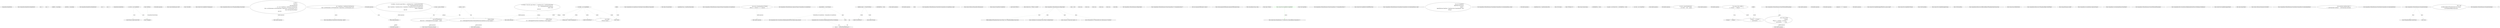 digraph  {
n6 [label="CommandLine.BaseAttribute", span=""];
n0 [cluster="CommandLine.BaseAttribute.BaseAttribute()", label="Entry CommandLine.BaseAttribute.BaseAttribute()", span="18-18"];
n1 [cluster="CommandLine.BaseAttribute.BaseAttribute()", label="min = -1", span="20-20"];
n2 [cluster="CommandLine.BaseAttribute.BaseAttribute()", label="max = -1", span="21-21"];
n3 [cluster="CommandLine.BaseAttribute.BaseAttribute()", label="helpText = string.Empty", span="22-22"];
n4 [cluster="CommandLine.BaseAttribute.BaseAttribute()", label="metaValue = string.Empty", span="23-23"];
n5 [cluster="CommandLine.BaseAttribute.BaseAttribute()", label="Exit CommandLine.BaseAttribute.BaseAttribute()", span="18-18"];
m0_1 [cluster="CommandLine.BaseAttribute.BaseAttribute()", file="ReflectionExtensions.cs", label="min = -1", span="18-18"];
m0_2 [cluster="CommandLine.BaseAttribute.BaseAttribute()", file="ReflectionExtensions.cs", label="max = -1", span="19-19"];
m0_4 [file="ReflectionExtensions.cs", label="CommandLine.BaseAttribute", span=""];
m2_18 [cluster="CommandLine.Tests.Unit.Attributes.HelpOptionAttributeFixture.Correct_input_not_activates_help()", file="UnParserExtensions.cs", label="var writer = new StringWriter()", span="77-77"];
m2_34 [cluster="lambda expression", file="UnParserExtensions.cs", label="Exit lambda expression", span="78-78"];
m2_29 [cluster="string.TrimEnd(params char[])", file="UnParserExtensions.cs", label="Entry string.TrimEnd(params char[])", span="0-0"];
m2_92 [cluster="Unk.doubQt", file="UnParserExtensions.cs", label="Entry Unk.doubQt", span=""];
m2_26 [cluster="System.Text.StringBuilder.TrailingSpaces()", file="UnParserExtensions.cs", label="Entry System.Text.StringBuilder.TrailingSpaces()", span="95-95"];
m2_114 [cluster="CommandLine.Infrastructure.FSharpOptionHelper.IsSome(object)", file="UnParserExtensions.cs", label="Entry CommandLine.Infrastructure.FSharpOptionHelper.IsSome(object)", span="52-52"];
m2_35 [cluster="lambda expression", file="UnParserExtensions.cs", label="Entry lambda expression", span="37-38"];
m2_36 [cluster="lambda expression", file="UnParserExtensions.cs", label="new { Specification = Specification.FromProperty(pi),\r\n                            Value = pi.GetValue(options, null).NormalizeValue(), PropertyValue = pi.GetValue(options, null) }", span="37-38"];
m2_37 [cluster="lambda expression", file="UnParserExtensions.cs", label="Exit lambda expression", span="37-38"];
m2_39 [cluster="System.Reflection.PropertyInfo.GetValue(object, object[])", file="UnParserExtensions.cs", label="Entry System.Reflection.PropertyInfo.GetValue(object, object[])", span="0-0"];
m2_38 [cluster="CommandLine.Core.Specification.FromProperty(System.Reflection.PropertyInfo)", file="UnParserExtensions.cs", label="Entry CommandLine.Core.Specification.FromProperty(System.Reflection.PropertyInfo)", span="105-105"];
m2_41 [cluster="lambda expression", file="UnParserExtensions.cs", label="Entry lambda expression", span="41-41"];
m2_40 [cluster="object.NormalizeValue()", file="UnParserExtensions.cs", label="Entry object.NormalizeValue()", span="115-115"];
m2_42 [cluster="lambda expression", file="UnParserExtensions.cs", label="i.Specification.Tag == SpecificationType.Option", span="41-41"];
m2_43 [cluster="lambda expression", file="UnParserExtensions.cs", label="Exit lambda expression", span="41-41"];
m2_44 [cluster="lambda expression", file="UnParserExtensions.cs", label="Entry lambda expression", span="46-46"];
m2_94 [cluster="CommandLine.UnParserExtensions.SeperatorOrSpace(CommandLine.Core.Specification)", file="UnParserExtensions.cs", label="Entry CommandLine.UnParserExtensions.SeperatorOrSpace(CommandLine.Core.Specification)", span="94-94"];
m2_95 [cluster="CommandLine.UnParserExtensions.SeperatorOrSpace(CommandLine.Core.Specification)", file="UnParserExtensions.cs", label="return (spec as OptionSpecification).ToMaybe()\r\n                .Return(o => o.Separator != '\0' ? o.Separator : ' ', ' ');", span="96-97"];
m2_96 [cluster="CommandLine.UnParserExtensions.SeperatorOrSpace(CommandLine.Core.Specification)", file="UnParserExtensions.cs", label="Exit CommandLine.UnParserExtensions.SeperatorOrSpace(CommandLine.Core.Specification)", span="94-94"];
m2_56 [cluster="CommandLine.Tests.Unit.Attributes.HelpOptionAttributeFixture.Explicit_help_activation()", file="UnParserExtensions.cs", label="string helpText = writer.ToString()", span="114-114"];
m2_57 [cluster="CommandLine.Tests.Unit.Attributes.HelpOptionAttributeFixture.Explicit_help_activation()", file="UnParserExtensions.cs", label="(helpText.Length > 0).Should().BeTrue()", span="115-115"];
m2_58 [cluster="CommandLine.Tests.Unit.Attributes.HelpOptionAttributeFixture.Explicit_help_activation()", file="UnParserExtensions.cs", label="Exit CommandLine.Tests.Unit.Attributes.HelpOptionAttributeFixture.Explicit_help_activation()", span="104-104"];
m2_60 [cluster="lambda expression", file="UnParserExtensions.cs", label="with.HelpWriter = writer", span="108-108"];
m2_62 [cluster="CommandLine.UnParserExtensions.FormatValue(CommandLine.Core.Specification, object)", file="UnParserExtensions.cs", label="CommandLine.Tests.Unit.Attributes.HelpOptionAttributeFixture.MockOptions", span=""];
m2_64 [cluster="CommandLine.UnParserExtensions.FormatValue(CommandLine.Core.Specification, object)", file="UnParserExtensions.cs", label=writer, span=""];
m2_67 [cluster="CommandLine.UnParserExtensions.FormatValue(CommandLine.Core.Specification, object)", file="UnParserExtensions.cs", label="builder.TrimEndIfMatch(' ')", span="77-77"];
m2_68 [cluster="CommandLine.UnParserExtensions.FormatValue(CommandLine.Core.Specification, object)", file="UnParserExtensions.cs", label="return builder.ToString();", span="80-80"];
m2_59 [cluster="lambda expression", file="UnParserExtensions.cs", label="Entry lambda expression", span="108-108"];
m2_61 [cluster="lambda expression", file="UnParserExtensions.cs", label="Exit lambda expression", span="108-108"];
m2_65 [cluster="CommandLine.UnParserExtensions.FormatValue(CommandLine.Core.Specification, object)", file="UnParserExtensions.cs", label=writer, span=""];
m2_69 [cluster="CommandLine.UnParserExtensions.FormatValue(CommandLine.Core.Specification, object)", file="UnParserExtensions.cs", label="Exit CommandLine.UnParserExtensions.FormatValue(CommandLine.Core.Specification, object)", span="62-62"];
m2_73 [cluster="System.Collections.IEnumerable.GetEnumerator()", file="UnParserExtensions.cs", label="Entry System.Collections.IEnumerable.GetEnumerator()", span="0-0"];
m2_25 [cluster="System.IO.StringWriter.StringWriter()", file="UnParserExtensions.cs", label="Entry System.IO.StringWriter.StringWriter()", span="0-0"];
m2_21 [cluster="CommandLine.Tests.Unit.Attributes.HelpOptionAttributeFixture.Correct_input_not_activates_help()", file="UnParserExtensions.cs", label="result.Should().BeTrue()", span="82-82"];
m2_75 [cluster="System.Func<T, TResult>.Invoke(T)", file="UnParserExtensions.cs", label="Entry System.Func<T, TResult>.Invoke(T)", span="0-0"];
m2_116 [cluster="CommandLine.UnParserExtensions.IsEmpty(object)", file="UnParserExtensions.cs", label="Entry CommandLine.UnParserExtensions.IsEmpty(object)", span="126-126"];
m2_117 [cluster="CommandLine.UnParserExtensions.IsEmpty(object)", file="UnParserExtensions.cs", label="value == null", span="128-128"];
m2_119 [cluster="CommandLine.UnParserExtensions.IsEmpty(object)", file="UnParserExtensions.cs", label="ReflectionHelper.IsFSharpOptionType(value.GetType()) && !FSharpOptionHelper.IsSome(value)", span="129-129"];
m2_121 [cluster="CommandLine.UnParserExtensions.IsEmpty(object)", file="UnParserExtensions.cs", label="value is ValueType && value.Equals(value.GetType().GetDefaultValue())", span="130-130"];
m2_123 [cluster="CommandLine.UnParserExtensions.IsEmpty(object)", file="UnParserExtensions.cs", label="value is string && ((string)value).Length == 0", span="131-131"];
m2_125 [cluster="CommandLine.UnParserExtensions.IsEmpty(object)", file="UnParserExtensions.cs", label="value is IEnumerable && !((IEnumerable)value).GetEnumerator().MoveNext()", span="132-132"];
m2_118 [cluster="CommandLine.UnParserExtensions.IsEmpty(object)", file="UnParserExtensions.cs", label="return true;", span="128-128"];
m2_120 [cluster="CommandLine.UnParserExtensions.IsEmpty(object)", file="UnParserExtensions.cs", label="return true;", span="129-129"];
m2_122 [cluster="CommandLine.UnParserExtensions.IsEmpty(object)", file="UnParserExtensions.cs", label="return true;", span="130-130"];
m2_124 [cluster="CommandLine.UnParserExtensions.IsEmpty(object)", file="UnParserExtensions.cs", label="return true;", span="131-131"];
m2_126 [cluster="CommandLine.UnParserExtensions.IsEmpty(object)", file="UnParserExtensions.cs", label="return true;", span="132-132"];
m2_127 [cluster="CommandLine.UnParserExtensions.IsEmpty(object)", file="UnParserExtensions.cs", label="return false;", span="133-133"];
m2_128 [cluster="CommandLine.UnParserExtensions.IsEmpty(object)", file="UnParserExtensions.cs", label="Exit CommandLine.UnParserExtensions.IsEmpty(object)", span="126-126"];
m2_22 [cluster="CommandLine.Tests.Unit.Attributes.HelpOptionAttributeFixture.Correct_input_not_activates_help()", file="UnParserExtensions.cs", label="writer.ToString().Length.Should().Be(0)", span="83-83"];
m2_0 [cluster="CommandLine.UnParserExtensions.FormatCommandLine<T>(CommandLine.Parser, T)", file="UnParserExtensions.cs", label="Entry CommandLine.UnParserExtensions.FormatCommandLine<T>(CommandLine.Parser, T)", span="24-24"];
m2_3 [cluster="CommandLine.UnParserExtensions.FormatCommandLine<T>(CommandLine.Parser, T)", file="UnParserExtensions.cs", label="var type = options.GetType()", span="28-28"];
m2_1 [cluster="CommandLine.UnParserExtensions.FormatCommandLine<T>(CommandLine.Parser, T)", file="UnParserExtensions.cs", label="options == null", span="26-26"];
m2_2 [cluster="CommandLine.UnParserExtensions.FormatCommandLine<T>(CommandLine.Parser, T)", file="UnParserExtensions.cs", label="throw new ArgumentNullException(''options'');", span="26-26"];
m2_4 [cluster="CommandLine.UnParserExtensions.FormatCommandLine<T>(CommandLine.Parser, T)", file="UnParserExtensions.cs", label="var builder = new StringBuilder()", span="29-29"];
m2_5 [cluster="CommandLine.UnParserExtensions.FormatCommandLine<T>(CommandLine.Parser, T)", file="UnParserExtensions.cs", label="type.GetVerbSpecification()\r\n                .Return(verb => builder.Append(verb.Name).Append(' '), builder)", span="31-32"];
m2_6 [cluster="CommandLine.UnParserExtensions.FormatCommandLine<T>(CommandLine.Parser, T)", file="UnParserExtensions.cs", label="var specs =\r\n                from info in\r\n                    type.GetSpecifications(\r\n                        pi => new { Specification = Specification.FromProperty(pi),\r\n                            Value = pi.GetValue(options, null).NormalizeValue(), PropertyValue = pi.GetValue(options, null) })\r\n                where !info.PropertyValue.IsEmpty()\r\n                select info", span="34-40"];
m2_7 [cluster="CommandLine.UnParserExtensions.FormatCommandLine<T>(CommandLine.Parser, T)", file="UnParserExtensions.cs", label="var optSpecs = from info in specs.Where(i => i.Specification.Tag == SpecificationType.Option)\r\n                let o = (OptionSpecification)info.Specification\r\n                where o.TargetType != TargetType.Switch || (o.TargetType == TargetType.Switch && ((bool)info.Value))\r\n                orderby o.UniqueName()\r\n                select info", span="41-45"];
m2_8 [cluster="CommandLine.UnParserExtensions.FormatCommandLine<T>(CommandLine.Parser, T)", file="UnParserExtensions.cs", label="var valSpecs = from info in specs.Where(i => i.Specification.Tag == SpecificationType.Value)\r\n                let v = (ValueSpecification)info.Specification\r\n                orderby v.Index\r\n                select info", span="46-49"];
m2_9 [cluster="CommandLine.UnParserExtensions.FormatCommandLine<T>(CommandLine.Parser, T)", file="UnParserExtensions.cs", label="optSpecs.ForEach(\r\n                opt => builder.Append(FormatOption((OptionSpecification)opt.Specification, opt.Value)).Append(' '))", span="51-52"];
m2_10 [cluster="CommandLine.UnParserExtensions.FormatCommandLine<T>(CommandLine.Parser, T)", file="UnParserExtensions.cs", label="!valSpecs.Any() || builder.TrailingSpaces() > 1", span="53-53"];
m2_15 [cluster="System.ArgumentNullException.ArgumentNullException(string)", file="UnParserExtensions.cs", label="Entry System.ArgumentNullException.ArgumentNullException(string)", span="0-0"];
m2_87 [cluster="string.Replace(string, string)", file="UnParserExtensions.cs", label="Entry string.Replace(string, string)", span="0-0"];
m2_16 [cluster="object.GetType()", file="UnParserExtensions.cs", label="Entry object.GetType()", span="0-0"];
m2_17 [cluster="System.Text.StringBuilder.StringBuilder()", color=green, community=0, file="UnParserExtensions.cs", label="Entry System.Text.StringBuilder.StringBuilder()", prediction=0, span="0-0"];
m2_20 [cluster="System.Type.GetSpecifications<T>(System.Func<System.Reflection.PropertyInfo, T>)", file="UnParserExtensions.cs", label="Entry System.Type.GetSpecifications<T>(System.Func<System.Reflection.PropertyInfo, T>)", span="16-16"];
m2_19 [cluster="Unk.Return", file="UnParserExtensions.cs", label="Entry Unk.Return", span=""];
m2_23 [cluster="Unk.UniqueName", file="UnParserExtensions.cs", label="Entry Unk.UniqueName", span=""];
m2_14 [cluster="CommandLine.UnParserExtensions.FormatCommandLine<T>(CommandLine.Parser, T)", file="UnParserExtensions.cs", label="Exit CommandLine.UnParserExtensions.FormatCommandLine<T>(CommandLine.Parser, T)", span="24-24"];
m2_27 [cluster="System.Text.StringBuilder.TrimEndIfMatch(char)", file="UnParserExtensions.cs", label="Entry System.Text.StringBuilder.TrimEndIfMatch(char)", span="87-87"];
m2_100 [cluster="CommandLine.UnParserExtensions.FormatOption(CommandLine.Core.OptionSpecification, object)", file="UnParserExtensions.cs", label="Entry CommandLine.UnParserExtensions.FormatOption(CommandLine.Core.OptionSpecification, object)", span="100-100"];
m2_101 [cluster="CommandLine.UnParserExtensions.FormatOption(CommandLine.Core.OptionSpecification, object)", file="UnParserExtensions.cs", label="return new StringBuilder()\r\n                    .Append(spec.FormatName())\r\n                    .Append(' ')\r\n                    .AppendWhen(spec.TargetType != TargetType.Switch, FormatValue(spec, value))\r\n                .ToString();", span="102-106"];
m2_102 [cluster="CommandLine.UnParserExtensions.FormatOption(CommandLine.Core.OptionSpecification, object)", file="UnParserExtensions.cs", label="Exit CommandLine.UnParserExtensions.FormatOption(CommandLine.Core.OptionSpecification, object)", span="100-100"];
m2_46 [cluster="lambda expression", file="UnParserExtensions.cs", label="Exit lambda expression", span="46-46"];
m2_45 [cluster="lambda expression", file="UnParserExtensions.cs", label="i.Specification.Tag == SpecificationType.Value", span="46-46"];
m2_91 [cluster="Unk.Contains", file="UnParserExtensions.cs", label="Entry Unk.Contains", span=""];
m2_82 [cluster="T.ToMaybe<T>()", file="UnParserExtensions.cs", label="Entry T.ToMaybe<T>()", span="249-249"];
m2_86 [cluster="string.Contains(string)", file="UnParserExtensions.cs", label="Entry string.Contains(string)", span="0-0"];
m2_31 [cluster="Unk.Be", file="UnParserExtensions.cs", label="Entry Unk.Be", span=""];
m2_48 [cluster="lambda expression", file="UnParserExtensions.cs", label="with.HelpWriter = writer", span="91-91"];
m2_53 [cluster="CommandLine.Tests.Unit.Attributes.HelpOptionAttributeFixture.Explicit_help_activation()", file="UnParserExtensions.cs", label="var parser = new Parser(with => with.HelpWriter = writer)", span="108-108"];
m2_30 [cluster="System.IO.StringWriter.ToString()", file="UnParserExtensions.cs", label="Entry System.IO.StringWriter.ToString()", span="0-0"];
m2_47 [cluster="lambda expression", file="UnParserExtensions.cs", label="Entry lambda expression", span="91-91"];
m2_52 [cluster="CommandLine.Tests.Unit.Attributes.HelpOptionAttributeFixture.Explicit_help_activation()", file="UnParserExtensions.cs", label="var writer = new StringWriter()", span="107-107"];
m2_32 [cluster="lambda expression", file="UnParserExtensions.cs", label="Entry lambda expression", span="78-78"];
m2_49 [cluster="lambda expression", file="UnParserExtensions.cs", label="Exit lambda expression", span="91-91"];
m2_54 [cluster="CommandLine.Tests.Unit.Attributes.HelpOptionAttributeFixture.Explicit_help_activation()", file="UnParserExtensions.cs", label="var result = parser.ParseArguments(\r\n                    new string[] { ''--help'' }, options)", span="109-110"];
m2_77 [cluster="lambda expression", file="UnParserExtensions.cs", label="sep == ' ' ? FormatWithQuotesIfString(v) : v", span="73-73"];
m2_76 [cluster="lambda expression", file="UnParserExtensions.cs", label="Entry lambda expression", span="72-73"];
m2_78 [cluster="lambda expression", file="UnParserExtensions.cs", label="Exit lambda expression", span="72-73"];
m2_84 [cluster="lambda expression", file="UnParserExtensions.cs", label="v.Contains(''\'''') ? v.Replace(''\'''', ''\\\'''') : v", span="86-86"];
m2_89 [cluster="lambda expression", file="UnParserExtensions.cs", label="v.Contains(' ') || v.Contains(''\'''')\r\n                    ? ''\''''.JoinTo(doubQt(v), ''\'''') : v", span="90-91"];
m2_88 [cluster="lambda expression", file="UnParserExtensions.cs", label="Entry lambda expression", span="90-91"];
m2_83 [cluster="lambda expression", file="UnParserExtensions.cs", label="Entry lambda expression", span="85-86"];
m2_85 [cluster="lambda expression", file="UnParserExtensions.cs", label="Exit lambda expression", span="85-86"];
m2_90 [cluster="lambda expression", file="UnParserExtensions.cs", label="Exit lambda expression", span="90-91"];
m2_97 [cluster="lambda expression", file="UnParserExtensions.cs", label="Entry lambda expression", span="97-97"];
m2_98 [cluster="lambda expression", file="UnParserExtensions.cs", label="o.Separator != '\0' ? o.Separator : ' '", span="97-97"];
m2_99 [cluster="lambda expression", file="UnParserExtensions.cs", label="Exit lambda expression", span="97-97"];
m2_33 [cluster="Unk.Append", file="UnParserExtensions.cs", label="Entry Unk.Append", span=""];
m2_104 [cluster="System.Text.StringBuilder.AppendWhen(bool, params string[])", file="UnParserExtensions.cs", label="Entry System.Text.StringBuilder.AppendWhen(bool, params string[])", span="9-9"];
m2_11 [cluster="CommandLine.UnParserExtensions.FormatCommandLine<T>(CommandLine.Parser, T)", file="UnParserExtensions.cs", label="builder.TrimEndIfMatch(' ')", span="54-54"];
m2_28 [cluster="System.Text.StringBuilder.ToString()", file="UnParserExtensions.cs", label="Entry System.Text.StringBuilder.ToString()", span="0-0"];
m2_50 [cluster="Unk.FormatOption", file="UnParserExtensions.cs", label="Entry Unk.FormatOption", span=""];
m2_51 [cluster="System.Text.StringBuilder.Append(string)", file="UnParserExtensions.cs", label="Entry System.Text.StringBuilder.Append(string)", span="0-0"];
m2_55 [cluster="Unk.FormatValue", file="UnParserExtensions.cs", label="Entry Unk.FormatValue", span=""];
m2_113 [cluster="CommandLine.Infrastructure.ReflectionHelper.IsFSharpOptionType(System.Type)", file="UnParserExtensions.cs", label="Entry CommandLine.Infrastructure.ReflectionHelper.IsFSharpOptionType(System.Type)", span="35-35"];
m2_129 [cluster="System.Type.GetDefaultValue()", file="UnParserExtensions.cs", label="Entry System.Type.GetDefaultValue()", span="119-119"];
m2_115 [cluster="CommandLine.Infrastructure.FSharpOptionHelper.ValueOf(object)", file="UnParserExtensions.cs", label="Entry CommandLine.Infrastructure.FSharpOptionHelper.ValueOf(object)", span="39-39"];
m2_12 [cluster="CommandLine.UnParserExtensions.FormatCommandLine<T>(CommandLine.Parser, T)", file="UnParserExtensions.cs", label="valSpecs.ForEach(\r\n                val => builder.Append(FormatValue(val.Specification, val.Value)).Append(' '))", span="55-56"];
m2_13 [cluster="CommandLine.UnParserExtensions.FormatCommandLine<T>(CommandLine.Parser, T)", file="UnParserExtensions.cs", label="return builder\r\n                .ToString().TrimEnd(' ');", span="58-59"];
m2_93 [cluster="string.JoinTo(params string[])", file="UnParserExtensions.cs", label="Entry string.JoinTo(params string[])", span="45-45"];
m2_72 [cluster="CommandLine.Core.Specification.SeperatorOrSpace()", file="UnParserExtensions.cs", label="Entry CommandLine.Core.Specification.SeperatorOrSpace()", span="94-94"];
m2_103 [cluster="CommandLine.Core.OptionSpecification.FormatName()", file="UnParserExtensions.cs", label="Entry CommandLine.Core.OptionSpecification.FormatName()", span="109-109"];
m2_70 [cluster="CommandLine.UnParserExtensions.FormatWithQuotesIfString(object)", file="UnParserExtensions.cs", label="Entry CommandLine.UnParserExtensions.FormatWithQuotesIfString(object)", span="83-83"];
m2_79 [cluster="CommandLine.UnParserExtensions.FormatWithQuotesIfString(object)", file="UnParserExtensions.cs", label="Func<string, string> doubQt = v\r\n                => v.Contains(''\'''') ? v.Replace(''\'''', ''\\\'''') : v", span="85-86"];
m2_80 [cluster="CommandLine.UnParserExtensions.FormatWithQuotesIfString(object)", file="UnParserExtensions.cs", label="return (value as string)\r\n                .ToMaybe()\r\n                .Return(v => v.Contains(' ') || v.Contains(''\'''')\r\n                    ? ''\''''.JoinTo(doubQt(v), ''\'''') : v, value);", span="88-91"];
m2_81 [cluster="CommandLine.UnParserExtensions.FormatWithQuotesIfString(object)", file="UnParserExtensions.cs", label="Exit CommandLine.UnParserExtensions.FormatWithQuotesIfString(object)", span="83-83"];
m2_24 [cluster="CommandLine.Tests.Unit.Attributes.HelpOptionAttributeFixture.MockOptions.MockOptions()", file="UnParserExtensions.cs", label="Entry CommandLine.Tests.Unit.Attributes.HelpOptionAttributeFixture.MockOptions.MockOptions()", span="43-43"];
m2_71 [cluster="System.Text.StringBuilder.Append(object)", file="UnParserExtensions.cs", label="Entry System.Text.StringBuilder.Append(object)", span="0-0"];
m2_130 [cluster="object.Equals(object)", file="UnParserExtensions.cs", label="Entry object.Equals(object)", span="0-0"];
m2_74 [cluster="System.Collections.IEnumerator.MoveNext()", file="UnParserExtensions.cs", label="Entry System.Collections.IEnumerator.MoveNext()", span="0-0"];
m2_105 [cluster="CommandLine.UnParserExtensions.FormatName(CommandLine.Core.OptionSpecification)", file="UnParserExtensions.cs", label="Entry CommandLine.UnParserExtensions.FormatName(CommandLine.Core.OptionSpecification)", span="109-109"];
m2_106 [cluster="CommandLine.UnParserExtensions.FormatName(CommandLine.Core.OptionSpecification)", file="UnParserExtensions.cs", label="return optionSpec.LongName.Length > 0\r\n                ? ''--''.JoinTo(optionSpec.LongName) : ''-''.JoinTo(optionSpec.ShortName);", span="111-112"];
m2_107 [cluster="CommandLine.UnParserExtensions.FormatName(CommandLine.Core.OptionSpecification)", file="UnParserExtensions.cs", label="Exit CommandLine.UnParserExtensions.FormatName(CommandLine.Core.OptionSpecification)", span="109-109"];
m2_108 [cluster="CommandLine.UnParserExtensions.NormalizeValue(object)", file="UnParserExtensions.cs", label="Entry CommandLine.UnParserExtensions.NormalizeValue(object)", span="115-115"];
m2_109 [cluster="CommandLine.UnParserExtensions.NormalizeValue(object)", file="UnParserExtensions.cs", label="value != null\r\n                && ReflectionHelper.IsFSharpOptionType(value.GetType())\r\n                && FSharpOptionHelper.IsSome(value)", span="117-119"];
m2_110 [cluster="CommandLine.UnParserExtensions.NormalizeValue(object)", file="UnParserExtensions.cs", label="return FSharpOptionHelper.ValueOf(value);", span="121-121"];
m2_111 [cluster="CommandLine.UnParserExtensions.NormalizeValue(object)", file="UnParserExtensions.cs", label="return value;", span="123-123"];
m2_112 [cluster="CommandLine.UnParserExtensions.NormalizeValue(object)", file="UnParserExtensions.cs", label="Exit CommandLine.UnParserExtensions.NormalizeValue(object)", span="115-115"];
m2_131 [file="UnParserExtensions.cs", label=builder, span=""];
m2_132 [file="UnParserExtensions.cs", label=T, span=""];
m2_133 [file="UnParserExtensions.cs", label=sep, span=""];
m2_134 [file="UnParserExtensions.cs", label=doubQt, span=""];
m2_18 -> m2_33  [color=darkseagreen4, key=1, label=writer, style=dashed];
m2_18 -> m2_22  [color=darkseagreen4, key=1, label=writer, style=dashed];
m2_36 -> m2_39  [color=darkseagreen4, key=1, label=options, style=dashed];
m2_37 -> m2_41  [color=darkseagreen4, key=1, label=writer, style=dashed];
m2_41 -> m2_43  [color=darkseagreen4, key=1, label=helpText, style=dashed];
m2_95 -> m2_97  [color=darkseagreen4, key=1, label="lambda expression", style=dashed];
m2_56 -> m2_58  [color=darkseagreen4, key=1, label="CommandLine.Core.Specification", style=dashed];
m2_56 -> m2_62  [color=darkseagreen4, key=1, label="CommandLine.Core.Specification", style=dashed];
m2_56 -> m2_64  [color=darkseagreen4, key=1, label=object, style=dashed];
m2_57 -> m2_67  [color=darkseagreen4, key=1, label=builder, style=dashed];
m2_57 -> m2_68  [color=darkseagreen4, key=1, label=builder, style=dashed];
m2_62 -> m2_77  [color=darkseagreen4, key=1, label=sep, style=dashed];
m2_116 -> m2_119  [color=darkseagreen4, key=1, label=object, style=dashed];
m2_116 -> m2_121  [color=darkseagreen4, key=1, label=object, style=dashed];
m2_116 -> m2_123  [color=darkseagreen4, key=1, label=object, style=dashed];
m2_116 -> m2_125  [color=darkseagreen4, key=1, label=object, style=dashed];
m2_3 -> m2_5  [color=darkseagreen4, key=1, label=type, style=dashed];
m2_1 -> m2_5  [color=darkseagreen4, key=1, label=help, style=dashed];
m2_1 -> m2_9  [color=darkseagreen4, key=1, label=help, style=dashed];
m2_4 -> m2_31  [color=darkseagreen4, key=1, label=builder, style=dashed];
m2_4 -> m2_9  [color=darkseagreen4, key=1, label=builder, style=dashed];
m2_4 -> m2_10  [color=darkseagreen4, key=1, label=builder, style=dashed];
m2_4 -> m2_11  [color=darkseagreen4, key=1, label=builder, style=dashed];
m2_4 -> m2_12  [color=darkseagreen4, key=1, label=builder, style=dashed];
m2_4 -> m2_13  [color=darkseagreen4, key=1, label=builder, style=dashed];
m2_5 -> m2_30  [color=darkseagreen4, key=1, label="lambda expression", style=dashed];
m2_6 -> m2_35  [color=darkseagreen4, key=1, label="lambda expression", style=dashed];
m2_7 -> m2_41  [color=darkseagreen4, key=1, label="lambda expression", style=dashed];
m2_7 -> m2_9  [color=darkseagreen4, key=1, label=optSpecs, style=dashed];
m2_8 -> m2_44  [color=darkseagreen4, key=1, label="lambda expression", style=dashed];
m2_8 -> m2_10  [color=darkseagreen4, key=1, label=valSpecs, style=dashed];
m2_8 -> m2_12  [color=darkseagreen4, key=1, label=valSpecs, style=dashed];
m2_9 -> m2_47  [color=darkseagreen4, key=1, label="lambda expression", style=dashed];
m2_17 -> m2_20  [color=green, key=1, label=options, style=dashed];
m2_19 -> m2_33  [color=darkseagreen4, key=1, label="CommandLine.ParserSettings", style=dashed];
m2_70 -> m2_80  [color=darkseagreen4, key=1, label=object, style=dashed];
m2_79 -> m2_84  [color=darkseagreen4, key=1, label=string, style=dashed];
m2_79 -> m2_89  [color=darkseagreen4, key=1, label=doubQt, style=dashed];
m2_80 -> m2_88  [color=darkseagreen4, key=1, label="lambda expression", style=dashed];
m2_108 -> m2_110  [color=darkseagreen4, key=1, label=object, style=dashed];
m2_108 -> m2_111  [color=darkseagreen4, key=1, label=object, style=dashed];
m2_131 -> m2_31  [color=darkseagreen4, key=1, label=builder, style=dashed];
m2_133 -> m2_77  [color=darkseagreen4, key=1, label=sep, style=dashed];
m2_134 -> m2_89  [color=darkseagreen4, key=1, label=doubQt, style=dashed];
}
